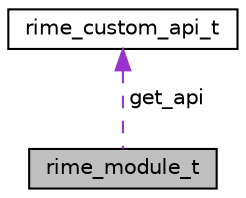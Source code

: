 digraph "rime_module_t"
{
  edge [fontname="Helvetica",fontsize="10",labelfontname="Helvetica",labelfontsize="10"];
  node [fontname="Helvetica",fontsize="10",shape=record];
  Node1 [label="rime_module_t",height=0.2,width=0.4,color="black", fillcolor="grey75", style="filled" fontcolor="black"];
  Node2 -> Node1 [dir="back",color="darkorchid3",fontsize="10",style="dashed",label=" get_api" ,fontname="Helvetica"];
  Node2 [label="rime_custom_api_t",height=0.2,width=0.4,color="black", fillcolor="white", style="filled",URL="$a00141.html",tooltip="Extend the structure to publish custom data/functions in your specific module. "];
}
